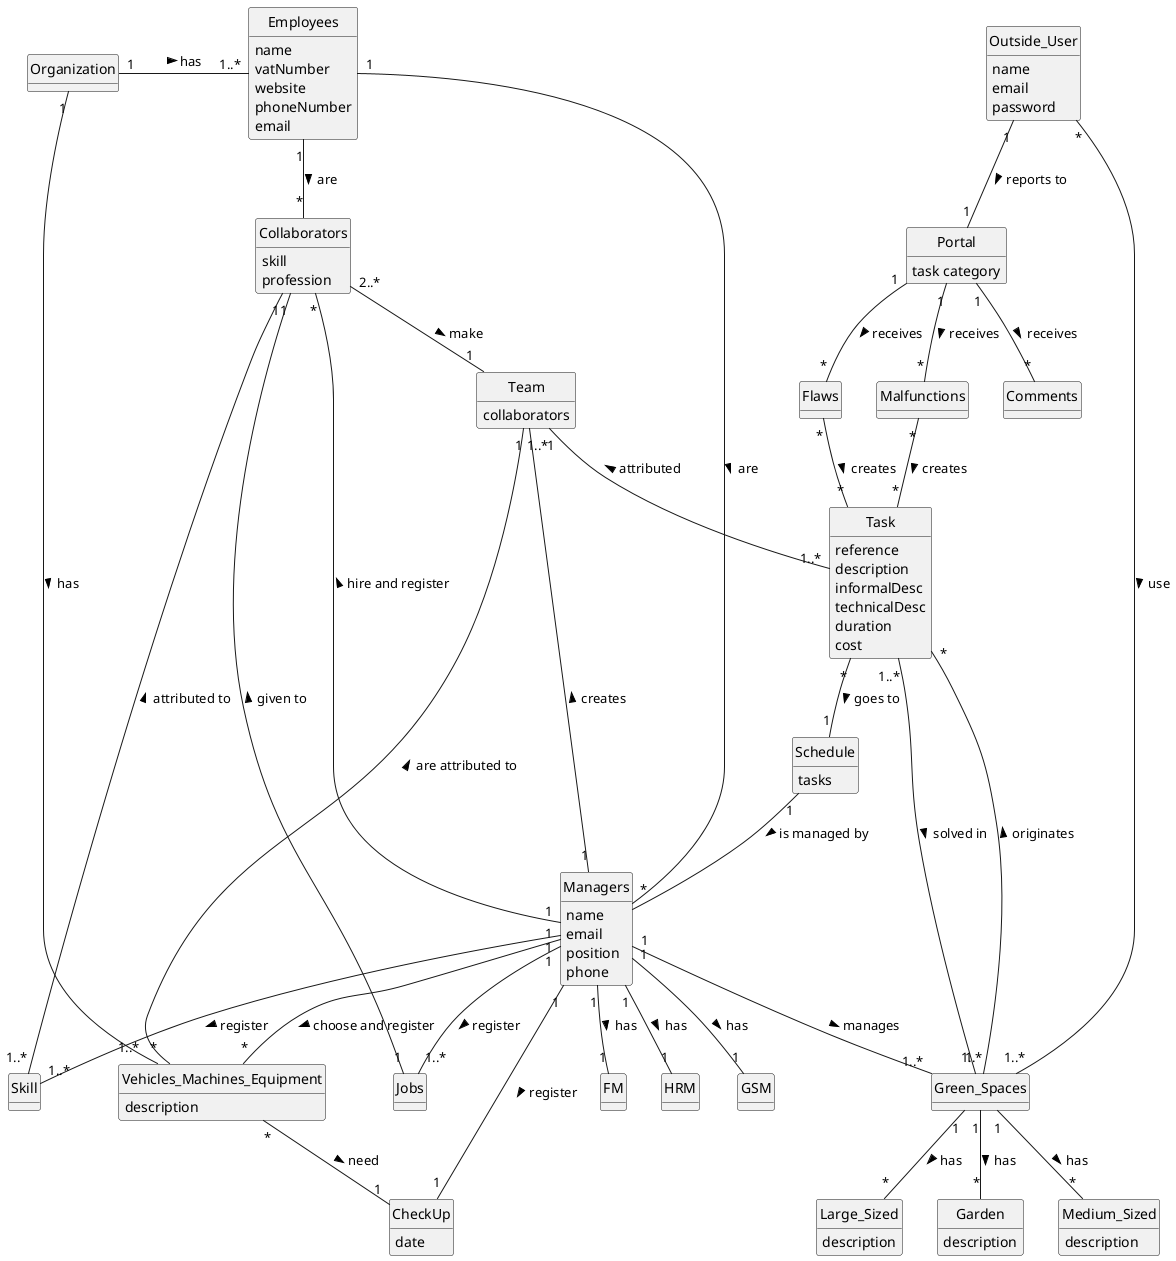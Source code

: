 @startuml
skinparam monochrome true
skinparam packageStyle rectangle
skinparam shadowing false
'skinparam linetype ortho
'left to right direction
skinparam classAttributeIconSize 0
hide circle
hide methods
class Outside_User{
    name
    email
    password
}
class Portal{
    task category
}
class Malfunctions{}
class Flaws{}
class Comments{}
class Schedule{
    tasks
}
class Garden{
    description
}
class Medium_Sized{
    description
}
class Large_Sized{
    description
}
class Vehicles_Machines_Equipment{
    description
}
class FM{}
class HRM{}
class GSM{}
class Green_Spaces{

}
class Team{
    collaborators
}

class Collaborators{
    skill
    profession
}
class Employees {
    name
    vatNumber
    website
    phoneNumber
    email
}

class Task {
    reference
    description
    informalDesc
    technicalDesc
    duration
    cost
}
class Managers {
    name
    email
    position
    phone
}
class Organization{}
class CheckUp{
    date
}
class Skill{}
class Jobs{}

Organization "1" - "1..*" Employees : has >
Organization "1"- "1..*"Vehicles_Machines_Equipment: has >
Employees "1" -- "*" Collaborators: are >
Employees "1" -- "*" Managers : are >
Managers "1" -- "1"GSM: has >
Managers "1" -- "1"HRM: has >
Managers "1" -- "1"FM: has >
Managers "1" -- "1..*"Team: creates >
Managers "1"-- "1..*"Green_Spaces: manages >
Managers "1"-- "*"Collaborators: hire and register >
Managers "1"-- "*"Vehicles_Machines_Equipment: choose and register >
Managers "1" -- "1..*" Skill: register >
Managers "1" -- "1..*" Jobs: register >
Skill "1..*" -- "1"Collaborators: attributed to >
Jobs "1" -- "1"Collaborators: given to >
Vehicles_Machines_Equipment "*" -- "1"Team: are attributed to >
Vehicles_Machines_Equipment "*" -- "1" CheckUp: need >
Schedule "1" -- Managers: is managed by >
Green_Spaces"1" -- "*" Garden: has >
Green_Spaces "1" -- "*" Medium_Sized: has >
Green_Spaces "1" -- "*" Large_Sized: has >
Green_Spaces "1..*" -- "*" Task: originates >
Collaborators "2..*"-- "1"Team : make >
Team"1" -- "1..*"Task : attributed <
Task "1..*"-- "1" Green_Spaces: solved in >
Task "*" -- "1"Schedule : goes to >
Portal "1" -- "*"Malfunctions: receives >
Portal "1" -- "*"Flaws: receives >
Portal "1" -- "*"Comments: receives >
Outside_User "1" -- "1" Portal : reports to >
Outside_User "*" -- "1..*"Green_Spaces: use >
Malfunctions "*"-- "*"Task: creates >
Flaws "*" -- "*" Task : creates >
Managers "1" -- "1" CheckUp: register >










@enduml